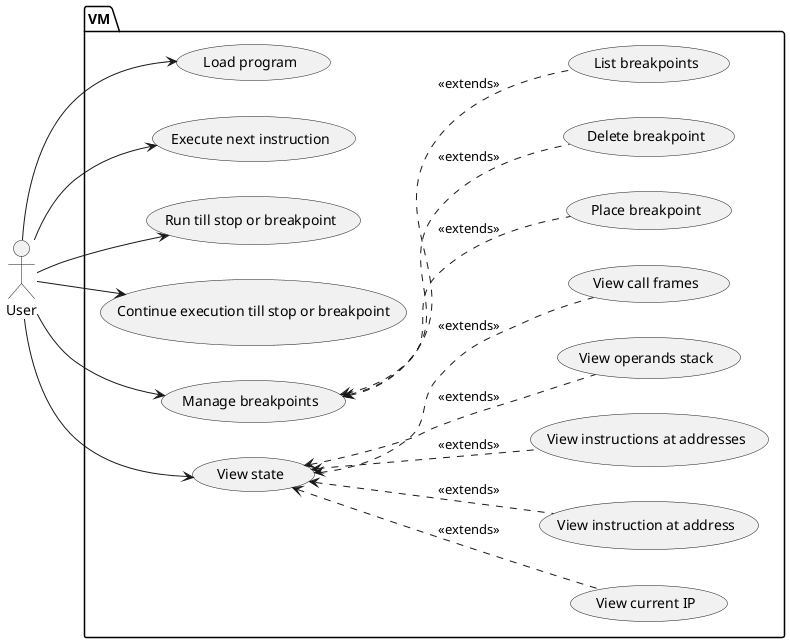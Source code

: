 @startuml
left to right direction
actor User as u
package VM {
  usecase "Load program" as load
  usecase "Execute next instruction" as next
  usecase "Run till stop or breakpoint" as run
  usecase "Continue execution till stop or breakpoint" as continue
  usecase "Manage breakpoints" as bps
  usecase "Place breakpoint" as place
  usecase "Delete breakpoint" as del
  usecase "List breakpoints" as list
  usecase "View state" as view
  usecase "View current IP" as view_ip
  usecase "View instruction at address" as view_ins
  usecase "View instructions at addresses" as view_inss
  usecase "View operands stack" as view_ops
  usecase "View call frames" as view_frames
}

u --> load
u --> next
u --> run
u --> continue
u --> bps
u --> view

bps <.. place : "<<extends>>"
bps <.. del : "<<extends>>"
bps <.. list : "<<extends>>"

view <.. view_ip : "<<extends>>"
view <.. view_ins : "<<extends>>"
view <.. view_inss : "<<extends>>"
view <.. view_ops : "<<extends>>"
view <.. view_frames : "<<extends>>"
@enduml
